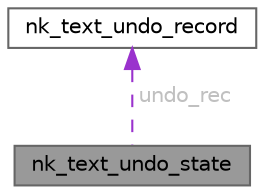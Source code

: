digraph "nk_text_undo_state"
{
 // LATEX_PDF_SIZE
  bgcolor="transparent";
  edge [fontname=Helvetica,fontsize=10,labelfontname=Helvetica,labelfontsize=10];
  node [fontname=Helvetica,fontsize=10,shape=box,height=0.2,width=0.4];
  Node1 [id="Node000001",label="nk_text_undo_state",height=0.2,width=0.4,color="gray40", fillcolor="grey60", style="filled", fontcolor="black",tooltip=" "];
  Node2 -> Node1 [id="edge1_Node000001_Node000002",dir="back",color="darkorchid3",style="dashed",tooltip=" ",label=" undo_rec",fontcolor="grey" ];
  Node2 [id="Node000002",label="nk_text_undo_record",height=0.2,width=0.4,color="gray40", fillcolor="white", style="filled",URL="$structnk__text__undo__record.html",tooltip=" "];
}
